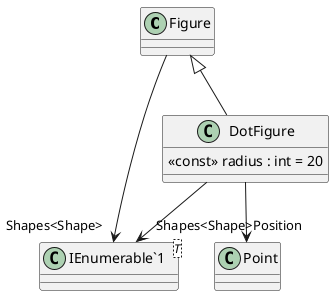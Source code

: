 @startuml
class Figure {
}
class DotFigure {
    <<const>> radius : int = 20
}
class "IEnumerable`1"<T> {
}
Figure --> "Shapes<Shape>" "IEnumerable`1"
Figure <|-- DotFigure
DotFigure --> "Position" Point
DotFigure --> "Shapes<Shape>" "IEnumerable`1"
@enduml
